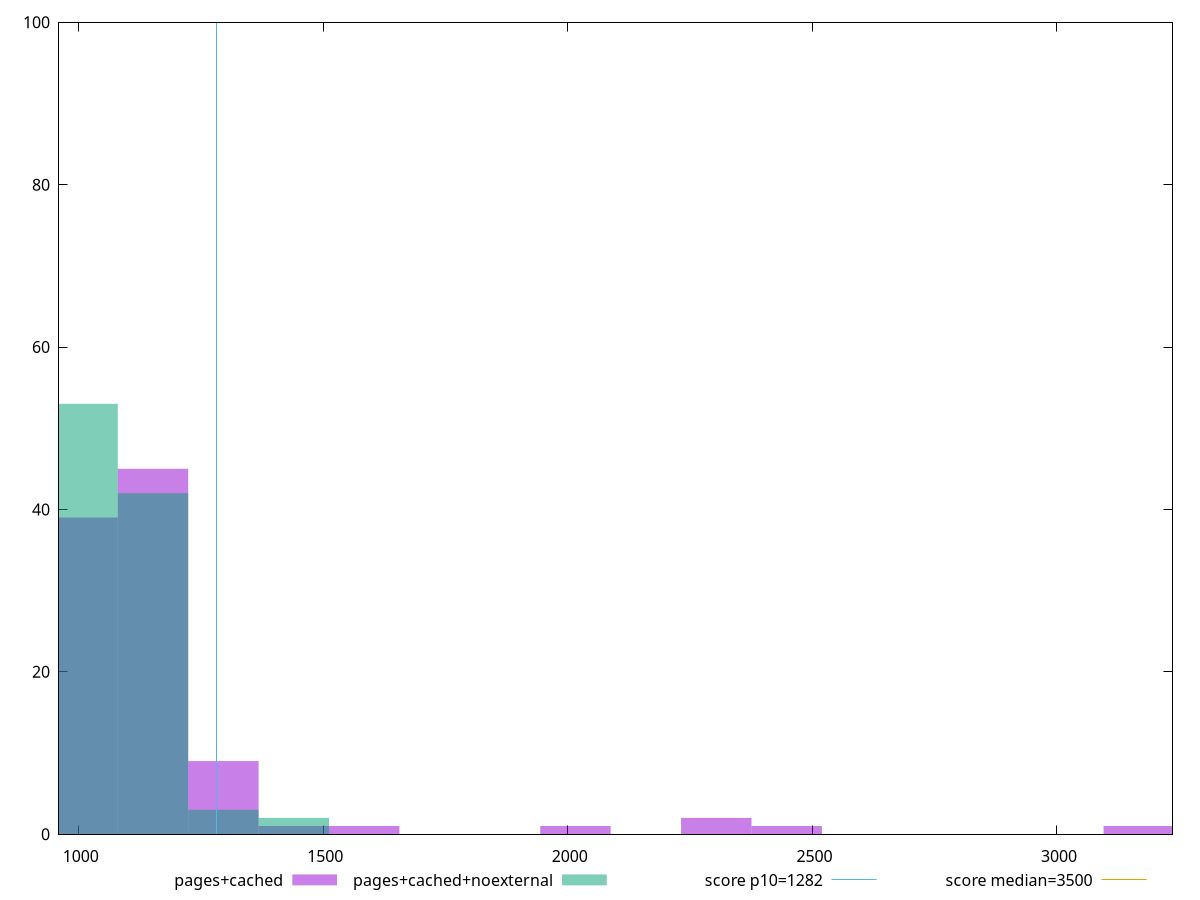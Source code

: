 reset

$pagesCached <<EOF
1151.7574504749107 45
1295.7271317842744 9
1007.7877691655468 39
3167.3329888060043 1
2447.484582259185 1
2303.5149009498214 2
2015.5755383310936 1
1583.6664944030022 1
1439.6968130936384 1
EOF

$pagesCachedNoexternal <<EOF
1007.7877691655468 53
1151.7574504749107 42
1295.7271317842744 3
1439.6968130936384 2
EOF

set key outside below
set boxwidth 143.96968130936384
set xrange [959.6440000000007:3236.2599999999984]
set yrange [0:100]
set trange [0:100]
set style fill transparent solid 0.5 noborder

set parametric
set terminal svg size 640, 500 enhanced background rgb 'white'
set output "reprap/bootup-time/comparison/histogram/1_vs_2.svg"

plot $pagesCached title "pages+cached" with boxes, \
     $pagesCachedNoexternal title "pages+cached+noexternal" with boxes, \
     1282,t title "score p10=1282", \
     3500,t title "score median=3500"

reset
